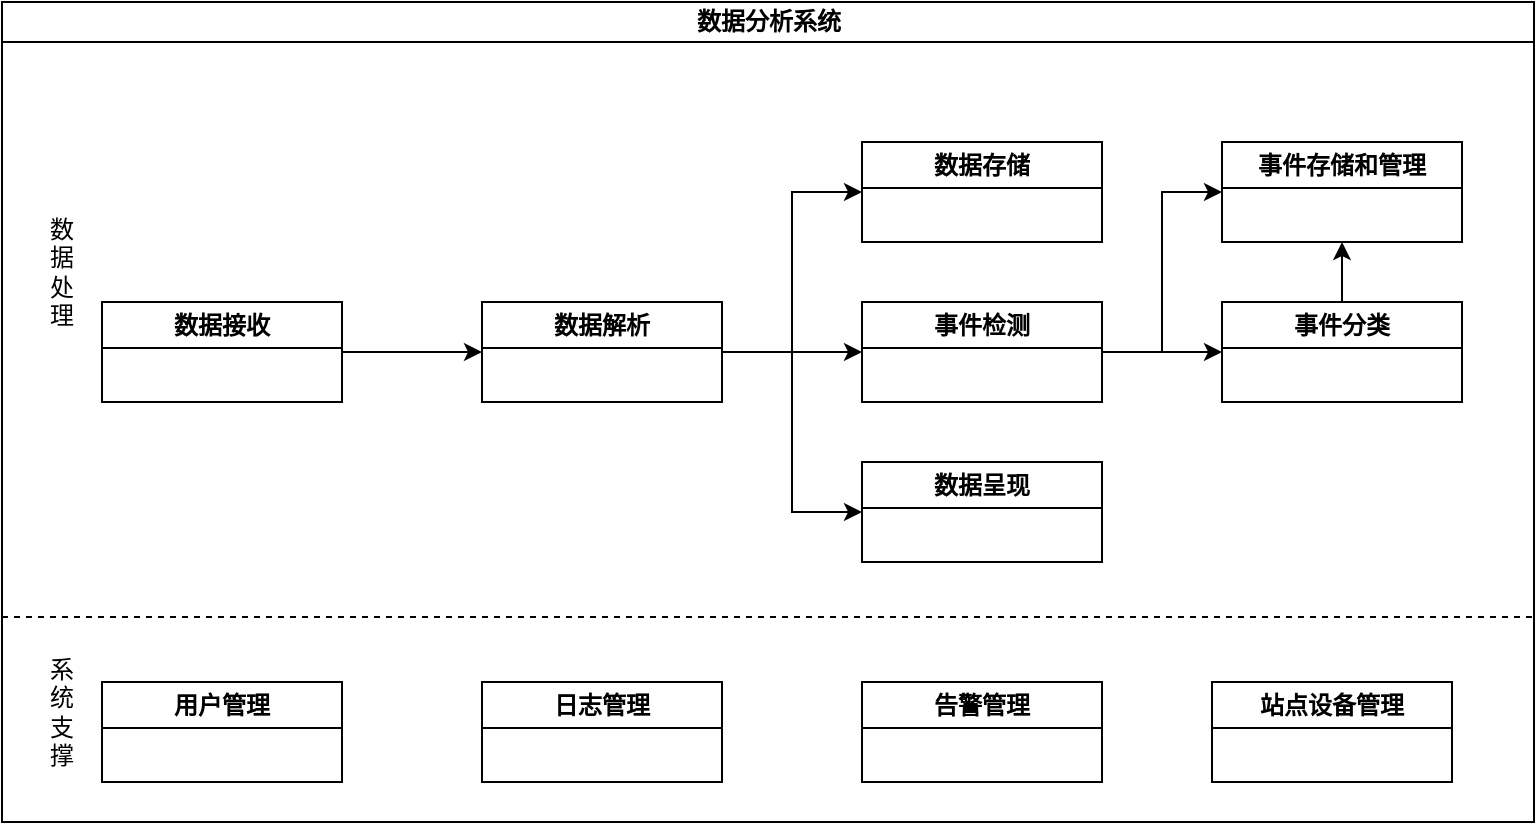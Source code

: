 <mxfile version="24.0.1" type="github">
  <diagram id="prtHgNgQTEPvFCAcTncT" name="Page-1">
    <mxGraphModel dx="1802" dy="845" grid="1" gridSize="10" guides="1" tooltips="1" connect="1" arrows="1" fold="1" page="1" pageScale="1" pageWidth="827" pageHeight="1169" math="0" shadow="0">
      <root>
        <mxCell id="0" />
        <mxCell id="1" parent="0" />
        <mxCell id="dNxyNK7c78bLwvsdeMH5-11" value="数据分析系统" style="swimlane;html=1;startSize=20;horizontal=1;containerType=tree;glass=0;" parent="1" vertex="1">
          <mxGeometry x="25" y="60" width="766" height="410" as="geometry" />
        </mxCell>
        <mxCell id="KRJGOvZvCD8AanTVhW3S-14" style="edgeStyle=orthogonalEdgeStyle;rounded=0;orthogonalLoop=1;jettySize=auto;html=1;entryX=0;entryY=0.5;entryDx=0;entryDy=0;" edge="1" parent="dNxyNK7c78bLwvsdeMH5-11" source="KRJGOvZvCD8AanTVhW3S-1" target="KRJGOvZvCD8AanTVhW3S-2">
          <mxGeometry relative="1" as="geometry" />
        </mxCell>
        <mxCell id="KRJGOvZvCD8AanTVhW3S-1" value="数据接收" style="swimlane;whiteSpace=wrap;html=1;" vertex="1" parent="dNxyNK7c78bLwvsdeMH5-11">
          <mxGeometry x="50" y="150" width="120" height="50" as="geometry" />
        </mxCell>
        <mxCell id="KRJGOvZvCD8AanTVhW3S-15" style="edgeStyle=orthogonalEdgeStyle;rounded=0;orthogonalLoop=1;jettySize=auto;html=1;entryX=0;entryY=0.5;entryDx=0;entryDy=0;" edge="1" parent="dNxyNK7c78bLwvsdeMH5-11" source="KRJGOvZvCD8AanTVhW3S-2" target="KRJGOvZvCD8AanTVhW3S-4">
          <mxGeometry relative="1" as="geometry" />
        </mxCell>
        <mxCell id="KRJGOvZvCD8AanTVhW3S-16" style="edgeStyle=orthogonalEdgeStyle;rounded=0;orthogonalLoop=1;jettySize=auto;html=1;entryX=0;entryY=0.5;entryDx=0;entryDy=0;" edge="1" parent="dNxyNK7c78bLwvsdeMH5-11" source="KRJGOvZvCD8AanTVhW3S-2" target="KRJGOvZvCD8AanTVhW3S-3">
          <mxGeometry relative="1" as="geometry" />
        </mxCell>
        <mxCell id="KRJGOvZvCD8AanTVhW3S-17" style="edgeStyle=orthogonalEdgeStyle;rounded=0;orthogonalLoop=1;jettySize=auto;html=1;entryX=0;entryY=0.5;entryDx=0;entryDy=0;" edge="1" parent="dNxyNK7c78bLwvsdeMH5-11" source="KRJGOvZvCD8AanTVhW3S-2" target="KRJGOvZvCD8AanTVhW3S-7">
          <mxGeometry relative="1" as="geometry" />
        </mxCell>
        <mxCell id="KRJGOvZvCD8AanTVhW3S-2" value="数据解析" style="swimlane;whiteSpace=wrap;html=1;" vertex="1" parent="dNxyNK7c78bLwvsdeMH5-11">
          <mxGeometry x="240" y="150" width="120" height="50" as="geometry" />
        </mxCell>
        <mxCell id="KRJGOvZvCD8AanTVhW3S-3" value="数据存储" style="swimlane;whiteSpace=wrap;html=1;" vertex="1" parent="dNxyNK7c78bLwvsdeMH5-11">
          <mxGeometry x="430" y="70" width="120" height="50" as="geometry" />
        </mxCell>
        <mxCell id="KRJGOvZvCD8AanTVhW3S-18" style="edgeStyle=orthogonalEdgeStyle;rounded=0;orthogonalLoop=1;jettySize=auto;html=1;entryX=0;entryY=0.5;entryDx=0;entryDy=0;" edge="1" parent="dNxyNK7c78bLwvsdeMH5-11" source="KRJGOvZvCD8AanTVhW3S-4" target="KRJGOvZvCD8AanTVhW3S-5">
          <mxGeometry relative="1" as="geometry" />
        </mxCell>
        <mxCell id="KRJGOvZvCD8AanTVhW3S-19" style="edgeStyle=orthogonalEdgeStyle;rounded=0;orthogonalLoop=1;jettySize=auto;html=1;entryX=0;entryY=0.5;entryDx=0;entryDy=0;" edge="1" parent="dNxyNK7c78bLwvsdeMH5-11" source="KRJGOvZvCD8AanTVhW3S-4" target="KRJGOvZvCD8AanTVhW3S-8">
          <mxGeometry relative="1" as="geometry" />
        </mxCell>
        <mxCell id="KRJGOvZvCD8AanTVhW3S-4" value="事件检测" style="swimlane;whiteSpace=wrap;html=1;" vertex="1" parent="dNxyNK7c78bLwvsdeMH5-11">
          <mxGeometry x="430" y="150" width="120" height="50" as="geometry" />
        </mxCell>
        <mxCell id="KRJGOvZvCD8AanTVhW3S-27" style="edgeStyle=orthogonalEdgeStyle;rounded=0;orthogonalLoop=1;jettySize=auto;html=1;entryX=0.5;entryY=1;entryDx=0;entryDy=0;" edge="1" parent="dNxyNK7c78bLwvsdeMH5-11" source="KRJGOvZvCD8AanTVhW3S-5" target="KRJGOvZvCD8AanTVhW3S-8">
          <mxGeometry relative="1" as="geometry" />
        </mxCell>
        <mxCell id="KRJGOvZvCD8AanTVhW3S-5" value="事件分类" style="swimlane;whiteSpace=wrap;html=1;" vertex="1" parent="dNxyNK7c78bLwvsdeMH5-11">
          <mxGeometry x="610" y="150" width="120" height="50" as="geometry" />
        </mxCell>
        <mxCell id="KRJGOvZvCD8AanTVhW3S-7" value="数据呈现" style="swimlane;whiteSpace=wrap;html=1;" vertex="1" parent="dNxyNK7c78bLwvsdeMH5-11">
          <mxGeometry x="430" y="230" width="120" height="50" as="geometry" />
        </mxCell>
        <mxCell id="KRJGOvZvCD8AanTVhW3S-8" value="事件存储和管理" style="swimlane;whiteSpace=wrap;html=1;" vertex="1" parent="dNxyNK7c78bLwvsdeMH5-11">
          <mxGeometry x="610" y="70" width="120" height="50" as="geometry" />
        </mxCell>
        <mxCell id="KRJGOvZvCD8AanTVhW3S-11" value="告警管理" style="swimlane;whiteSpace=wrap;html=1;" vertex="1" parent="dNxyNK7c78bLwvsdeMH5-11">
          <mxGeometry x="430" y="340" width="120" height="50" as="geometry" />
        </mxCell>
        <mxCell id="KRJGOvZvCD8AanTVhW3S-12" value="用户管理" style="swimlane;whiteSpace=wrap;html=1;" vertex="1" parent="dNxyNK7c78bLwvsdeMH5-11">
          <mxGeometry x="50" y="340" width="120" height="50" as="geometry" />
        </mxCell>
        <mxCell id="KRJGOvZvCD8AanTVhW3S-13" value="日志管理" style="swimlane;whiteSpace=wrap;html=1;" vertex="1" parent="dNxyNK7c78bLwvsdeMH5-11">
          <mxGeometry x="240" y="340" width="120" height="50" as="geometry" />
        </mxCell>
        <mxCell id="KRJGOvZvCD8AanTVhW3S-21" value="数&lt;div&gt;据&lt;/div&gt;&lt;div&gt;处&lt;/div&gt;&lt;div&gt;理&lt;/div&gt;" style="text;html=1;align=center;verticalAlign=middle;whiteSpace=wrap;rounded=0;" vertex="1" parent="dNxyNK7c78bLwvsdeMH5-11">
          <mxGeometry y="120" width="60" height="30" as="geometry" />
        </mxCell>
        <mxCell id="KRJGOvZvCD8AanTVhW3S-22" value="系&lt;div&gt;统&lt;/div&gt;&lt;div&gt;支&lt;/div&gt;&lt;div&gt;撑&lt;/div&gt;" style="text;html=1;align=center;verticalAlign=middle;whiteSpace=wrap;rounded=0;" vertex="1" parent="dNxyNK7c78bLwvsdeMH5-11">
          <mxGeometry y="340" width="60" height="30" as="geometry" />
        </mxCell>
        <mxCell id="KRJGOvZvCD8AanTVhW3S-28" value="站点设备管理" style="swimlane;whiteSpace=wrap;html=1;" vertex="1" parent="dNxyNK7c78bLwvsdeMH5-11">
          <mxGeometry x="605" y="340" width="120" height="50" as="geometry" />
        </mxCell>
        <mxCell id="KRJGOvZvCD8AanTVhW3S-20" value="" style="endArrow=none;dashed=1;html=1;rounded=0;exitX=0;exitY=0.75;exitDx=0;exitDy=0;entryX=1;entryY=0.75;entryDx=0;entryDy=0;" edge="1" parent="1" source="dNxyNK7c78bLwvsdeMH5-11" target="dNxyNK7c78bLwvsdeMH5-11">
          <mxGeometry width="50" height="50" relative="1" as="geometry">
            <mxPoint x="390" y="160" as="sourcePoint" />
            <mxPoint x="440" y="110" as="targetPoint" />
          </mxGeometry>
        </mxCell>
      </root>
    </mxGraphModel>
  </diagram>
</mxfile>
